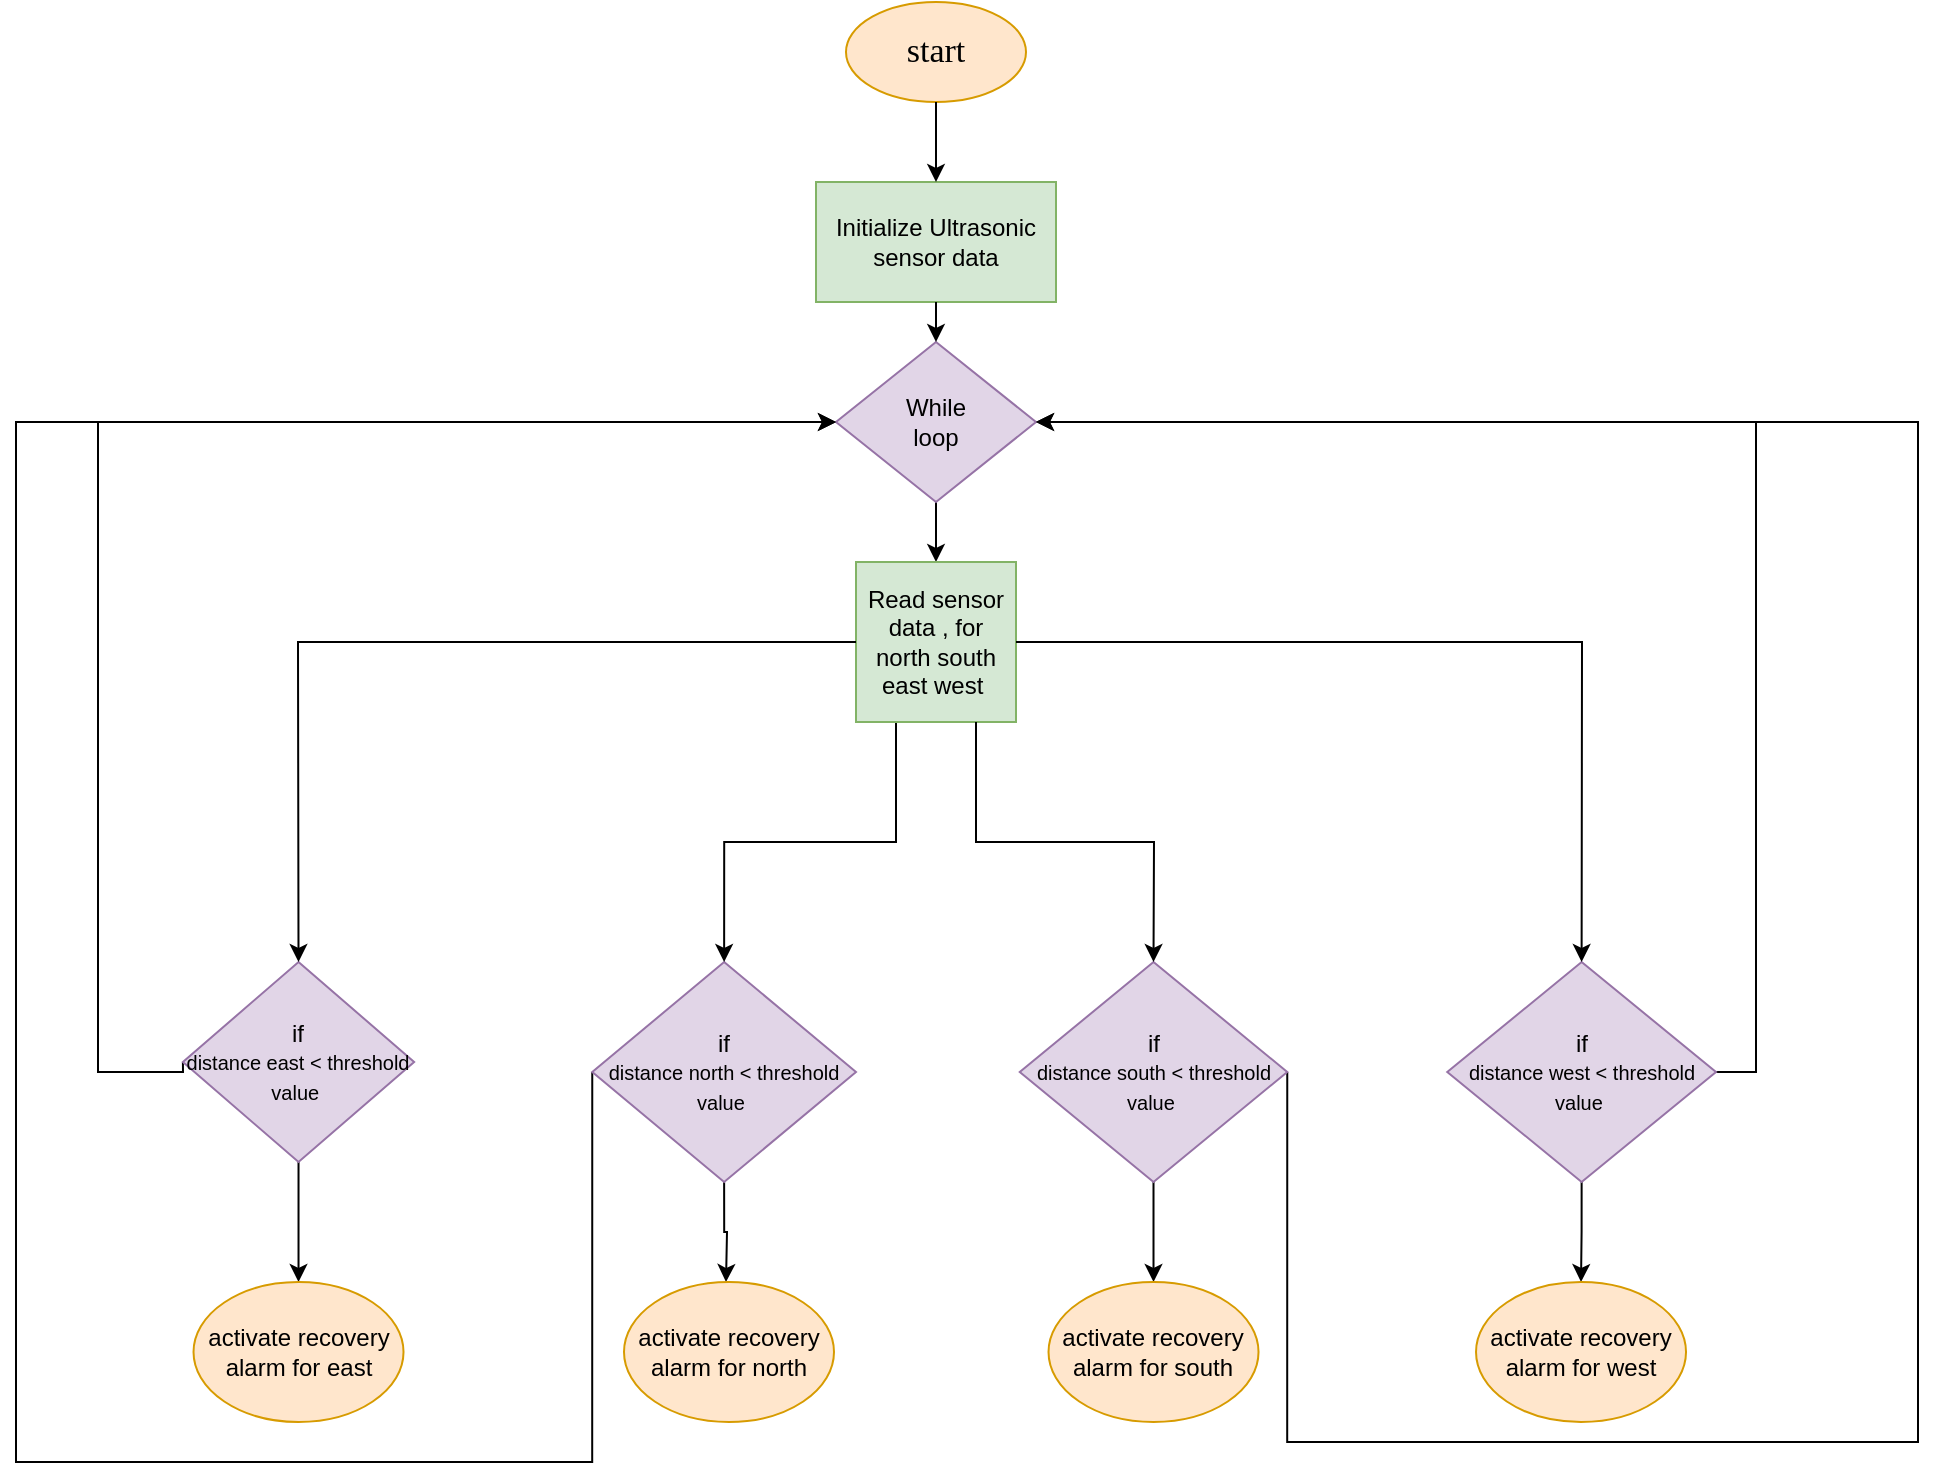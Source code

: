 <mxfile version="24.3.0" type="device">
  <diagram id="C5RBs43oDa-KdzZeNtuy" name="Page-1">
    <mxGraphModel dx="954" dy="600" grid="1" gridSize="10" guides="1" tooltips="1" connect="1" arrows="1" fold="1" page="1" pageScale="1" pageWidth="827" pageHeight="1169" background="#ffffff" math="0" shadow="0">
      <root>
        <mxCell id="WIyWlLk6GJQsqaUBKTNV-0" />
        <mxCell id="WIyWlLk6GJQsqaUBKTNV-1" parent="WIyWlLk6GJQsqaUBKTNV-0" />
        <mxCell id="7JMv_gYr1Y60frOLOlIB-0" value="&lt;font face=&quot;Times New Roman&quot; style=&quot;font-size: 17px;&quot;&gt;start&lt;/font&gt;" style="ellipse;whiteSpace=wrap;html=1;fillColor=#ffe6cc;strokeColor=#d79b00;" parent="WIyWlLk6GJQsqaUBKTNV-1" vertex="1">
          <mxGeometry x="455" y="40" width="90" height="50" as="geometry" />
        </mxCell>
        <mxCell id="7JMv_gYr1Y60frOLOlIB-1" value="Initialize Ultrasonic&lt;div&gt;sensor data&lt;/div&gt;" style="rounded=0;whiteSpace=wrap;html=1;fillColor=#d5e8d4;strokeColor=#82b366;" parent="WIyWlLk6GJQsqaUBKTNV-1" vertex="1">
          <mxGeometry x="440" y="130" width="120" height="60" as="geometry" />
        </mxCell>
        <mxCell id="7JMv_gYr1Y60frOLOlIB-2" value="" style="endArrow=classic;html=1;rounded=0;exitX=0.5;exitY=1;exitDx=0;exitDy=0;entryX=0.5;entryY=0;entryDx=0;entryDy=0;" parent="WIyWlLk6GJQsqaUBKTNV-1" source="7JMv_gYr1Y60frOLOlIB-0" target="7JMv_gYr1Y60frOLOlIB-1" edge="1">
          <mxGeometry width="50" height="50" relative="1" as="geometry">
            <mxPoint x="250" y="170" as="sourcePoint" />
            <mxPoint x="300" y="120" as="targetPoint" />
          </mxGeometry>
        </mxCell>
        <mxCell id="7JMv_gYr1Y60frOLOlIB-10" style="edgeStyle=orthogonalEdgeStyle;rounded=0;orthogonalLoop=1;jettySize=auto;html=1;exitX=0.5;exitY=1;exitDx=0;exitDy=0;entryX=0.5;entryY=0;entryDx=0;entryDy=0;" parent="WIyWlLk6GJQsqaUBKTNV-1" source="7JMv_gYr1Y60frOLOlIB-3" target="7JMv_gYr1Y60frOLOlIB-8" edge="1">
          <mxGeometry relative="1" as="geometry" />
        </mxCell>
        <mxCell id="7JMv_gYr1Y60frOLOlIB-3" value="While&lt;br&gt;loop" style="rhombus;whiteSpace=wrap;html=1;fillColor=#e1d5e7;strokeColor=#9673a6;" parent="WIyWlLk6GJQsqaUBKTNV-1" vertex="1">
          <mxGeometry x="450" y="210" width="100" height="80" as="geometry" />
        </mxCell>
        <mxCell id="7JMv_gYr1Y60frOLOlIB-4" value="" style="endArrow=classic;html=1;rounded=0;exitX=0.5;exitY=1;exitDx=0;exitDy=0;entryX=0.5;entryY=0;entryDx=0;entryDy=0;" parent="WIyWlLk6GJQsqaUBKTNV-1" source="7JMv_gYr1Y60frOLOlIB-1" target="7JMv_gYr1Y60frOLOlIB-3" edge="1">
          <mxGeometry width="50" height="50" relative="1" as="geometry">
            <mxPoint x="390" y="200" as="sourcePoint" />
            <mxPoint x="440" y="150" as="targetPoint" />
          </mxGeometry>
        </mxCell>
        <mxCell id="7JMv_gYr1Y60frOLOlIB-15" style="edgeStyle=orthogonalEdgeStyle;rounded=0;orthogonalLoop=1;jettySize=auto;html=1;exitX=0.5;exitY=1;exitDx=0;exitDy=0;" parent="WIyWlLk6GJQsqaUBKTNV-1" source="7JMv_gYr1Y60frOLOlIB-7" edge="1">
          <mxGeometry relative="1" as="geometry">
            <mxPoint x="395.005" y="680" as="targetPoint" />
          </mxGeometry>
        </mxCell>
        <mxCell id="7JMv_gYr1Y60frOLOlIB-42" style="edgeStyle=orthogonalEdgeStyle;rounded=0;orthogonalLoop=1;jettySize=auto;html=1;exitX=0;exitY=0.5;exitDx=0;exitDy=0;" parent="WIyWlLk6GJQsqaUBKTNV-1" source="7JMv_gYr1Y60frOLOlIB-7" target="7JMv_gYr1Y60frOLOlIB-3" edge="1">
          <mxGeometry relative="1" as="geometry">
            <mxPoint x="420" y="220" as="targetPoint" />
            <Array as="points">
              <mxPoint x="328" y="770" />
              <mxPoint x="40" y="770" />
              <mxPoint x="40" y="250" />
            </Array>
          </mxGeometry>
        </mxCell>
        <mxCell id="7JMv_gYr1Y60frOLOlIB-7" value="if&lt;div style=&quot;&quot;&gt;&lt;font style=&quot;font-size: 10px;&quot;&gt;distance north &amp;lt; threshold value&lt;/font&gt;&lt;span style=&quot;font-size: 11px;&quot;&gt;&amp;nbsp;&lt;/span&gt;&lt;/div&gt;" style="rhombus;whiteSpace=wrap;html=1;fillColor=#e1d5e7;strokeColor=#9673a6;" parent="WIyWlLk6GJQsqaUBKTNV-1" vertex="1">
          <mxGeometry x="328.13" y="520" width="131.87" height="110" as="geometry" />
        </mxCell>
        <mxCell id="7JMv_gYr1Y60frOLOlIB-11" style="edgeStyle=orthogonalEdgeStyle;rounded=0;orthogonalLoop=1;jettySize=auto;html=1;exitX=0.5;exitY=1;exitDx=0;exitDy=0;entryX=0.5;entryY=0;entryDx=0;entryDy=0;" parent="WIyWlLk6GJQsqaUBKTNV-1" source="7JMv_gYr1Y60frOLOlIB-8" target="7JMv_gYr1Y60frOLOlIB-7" edge="1">
          <mxGeometry relative="1" as="geometry">
            <Array as="points">
              <mxPoint x="480" y="400" />
              <mxPoint x="480" y="460" />
              <mxPoint x="395" y="460" />
            </Array>
          </mxGeometry>
        </mxCell>
        <mxCell id="7JMv_gYr1Y60frOLOlIB-8" value="Read sensor data , for north south east west&amp;nbsp;" style="whiteSpace=wrap;html=1;aspect=fixed;fillColor=#d5e8d4;strokeColor=#82b366;" parent="WIyWlLk6GJQsqaUBKTNV-1" vertex="1">
          <mxGeometry x="460" y="320" width="80" height="80" as="geometry" />
        </mxCell>
        <mxCell id="7JMv_gYr1Y60frOLOlIB-16" value="activate recovery alarm for north" style="ellipse;whiteSpace=wrap;html=1;fillColor=#ffe6cc;strokeColor=#d79b00;" parent="WIyWlLk6GJQsqaUBKTNV-1" vertex="1">
          <mxGeometry x="344" y="680" width="105" height="70" as="geometry" />
        </mxCell>
        <mxCell id="7JMv_gYr1Y60frOLOlIB-33" style="edgeStyle=orthogonalEdgeStyle;rounded=0;orthogonalLoop=1;jettySize=auto;html=1;exitX=0.5;exitY=1;exitDx=0;exitDy=0;" parent="WIyWlLk6GJQsqaUBKTNV-1" source="7JMv_gYr1Y60frOLOlIB-17" target="7JMv_gYr1Y60frOLOlIB-28" edge="1">
          <mxGeometry relative="1" as="geometry" />
        </mxCell>
        <mxCell id="7JMv_gYr1Y60frOLOlIB-44" style="edgeStyle=orthogonalEdgeStyle;rounded=0;orthogonalLoop=1;jettySize=auto;html=1;exitX=1;exitY=0.5;exitDx=0;exitDy=0;entryX=1;entryY=0.5;entryDx=0;entryDy=0;" parent="WIyWlLk6GJQsqaUBKTNV-1" source="7JMv_gYr1Y60frOLOlIB-17" target="7JMv_gYr1Y60frOLOlIB-3" edge="1">
          <mxGeometry relative="1" as="geometry">
            <mxPoint x="970" y="220" as="targetPoint" />
            <Array as="points">
              <mxPoint x="676" y="760" />
              <mxPoint x="991" y="760" />
              <mxPoint x="991" y="250" />
            </Array>
          </mxGeometry>
        </mxCell>
        <mxCell id="7JMv_gYr1Y60frOLOlIB-17" value="if&lt;div style=&quot;&quot;&gt;&lt;font style=&quot;font-size: 10px;&quot;&gt;distance south &amp;lt; threshold value&lt;/font&gt;&lt;span style=&quot;font-size: 11px;&quot;&gt;&amp;nbsp;&lt;/span&gt;&lt;/div&gt;" style="rhombus;whiteSpace=wrap;html=1;fillColor=#e1d5e7;strokeColor=#9673a6;" parent="WIyWlLk6GJQsqaUBKTNV-1" vertex="1">
          <mxGeometry x="541.88" y="520" width="133.75" height="110" as="geometry" />
        </mxCell>
        <mxCell id="7JMv_gYr1Y60frOLOlIB-34" style="edgeStyle=orthogonalEdgeStyle;rounded=0;orthogonalLoop=1;jettySize=auto;html=1;exitX=0.5;exitY=1;exitDx=0;exitDy=0;entryX=0.5;entryY=0;entryDx=0;entryDy=0;" parent="WIyWlLk6GJQsqaUBKTNV-1" source="7JMv_gYr1Y60frOLOlIB-19" target="7JMv_gYr1Y60frOLOlIB-30" edge="1">
          <mxGeometry relative="1" as="geometry" />
        </mxCell>
        <mxCell id="7JMv_gYr1Y60frOLOlIB-40" style="edgeStyle=orthogonalEdgeStyle;rounded=0;orthogonalLoop=1;jettySize=auto;html=1;exitX=1;exitY=0.5;exitDx=0;exitDy=0;entryX=1;entryY=0.5;entryDx=0;entryDy=0;" parent="WIyWlLk6GJQsqaUBKTNV-1" source="7JMv_gYr1Y60frOLOlIB-19" target="7JMv_gYr1Y60frOLOlIB-3" edge="1">
          <mxGeometry relative="1" as="geometry">
            <mxPoint x="980.2" y="294.988" as="targetPoint" />
          </mxGeometry>
        </mxCell>
        <mxCell id="7JMv_gYr1Y60frOLOlIB-19" value="if&lt;div style=&quot;&quot;&gt;&lt;font style=&quot;font-size: 10px;&quot;&gt;distance west &amp;lt; threshold value&lt;/font&gt;&lt;span style=&quot;font-size: 11px;&quot;&gt;&amp;nbsp;&lt;/span&gt;&lt;/div&gt;" style="rhombus;whiteSpace=wrap;html=1;fillColor=#e1d5e7;strokeColor=#9673a6;" parent="WIyWlLk6GJQsqaUBKTNV-1" vertex="1">
          <mxGeometry x="755.63" y="520" width="134.37" height="110" as="geometry" />
        </mxCell>
        <mxCell id="7JMv_gYr1Y60frOLOlIB-32" style="edgeStyle=orthogonalEdgeStyle;rounded=0;orthogonalLoop=1;jettySize=auto;html=1;exitX=0.5;exitY=1;exitDx=0;exitDy=0;entryX=0.5;entryY=0;entryDx=0;entryDy=0;" parent="WIyWlLk6GJQsqaUBKTNV-1" source="7JMv_gYr1Y60frOLOlIB-21" target="7JMv_gYr1Y60frOLOlIB-26" edge="1">
          <mxGeometry relative="1" as="geometry" />
        </mxCell>
        <mxCell id="7JMv_gYr1Y60frOLOlIB-38" style="edgeStyle=orthogonalEdgeStyle;rounded=0;orthogonalLoop=1;jettySize=auto;html=1;exitX=0;exitY=0.5;exitDx=0;exitDy=0;entryX=0;entryY=0.5;entryDx=0;entryDy=0;" parent="WIyWlLk6GJQsqaUBKTNV-1" source="7JMv_gYr1Y60frOLOlIB-21" target="7JMv_gYr1Y60frOLOlIB-3" edge="1">
          <mxGeometry relative="1" as="geometry">
            <mxPoint x="80" y="230" as="targetPoint" />
            <Array as="points">
              <mxPoint x="81" y="575" />
              <mxPoint x="81" y="250" />
            </Array>
          </mxGeometry>
        </mxCell>
        <mxCell id="7JMv_gYr1Y60frOLOlIB-21" value="if&lt;div&gt;&lt;font style=&quot;font-size: 10px;&quot;&gt;distance east &amp;lt; threshold value&amp;nbsp;&lt;/font&gt;&lt;/div&gt;" style="rhombus;whiteSpace=wrap;html=1;fillColor=#e1d5e7;strokeColor=#9673a6;" parent="WIyWlLk6GJQsqaUBKTNV-1" vertex="1">
          <mxGeometry x="123.45" y="520" width="115.62" height="100" as="geometry" />
        </mxCell>
        <mxCell id="7JMv_gYr1Y60frOLOlIB-23" value="" style="endArrow=classic;html=1;rounded=0;entryX=0.5;entryY=0;entryDx=0;entryDy=0;exitX=0.75;exitY=1;exitDx=0;exitDy=0;" parent="WIyWlLk6GJQsqaUBKTNV-1" source="7JMv_gYr1Y60frOLOlIB-8" target="7JMv_gYr1Y60frOLOlIB-17" edge="1">
          <mxGeometry width="50" height="50" relative="1" as="geometry">
            <mxPoint x="500" y="400" as="sourcePoint" />
            <mxPoint x="500" y="520" as="targetPoint" />
            <Array as="points">
              <mxPoint x="520" y="420" />
              <mxPoint x="520" y="460" />
              <mxPoint x="609" y="460" />
            </Array>
          </mxGeometry>
        </mxCell>
        <mxCell id="7JMv_gYr1Y60frOLOlIB-24" value="" style="endArrow=classic;html=1;rounded=0;exitX=0;exitY=0.5;exitDx=0;exitDy=0;entryX=0.5;entryY=0;entryDx=0;entryDy=0;" parent="WIyWlLk6GJQsqaUBKTNV-1" source="7JMv_gYr1Y60frOLOlIB-8" target="7JMv_gYr1Y60frOLOlIB-21" edge="1">
          <mxGeometry width="50" height="50" relative="1" as="geometry">
            <mxPoint x="390" y="470" as="sourcePoint" />
            <mxPoint x="110" y="360" as="targetPoint" />
            <Array as="points">
              <mxPoint x="181" y="360" />
            </Array>
          </mxGeometry>
        </mxCell>
        <mxCell id="7JMv_gYr1Y60frOLOlIB-25" value="" style="endArrow=classic;html=1;rounded=0;exitX=1;exitY=0.5;exitDx=0;exitDy=0;entryX=0.5;entryY=0;entryDx=0;entryDy=0;" parent="WIyWlLk6GJQsqaUBKTNV-1" source="7JMv_gYr1Y60frOLOlIB-8" target="7JMv_gYr1Y60frOLOlIB-19" edge="1">
          <mxGeometry width="50" height="50" relative="1" as="geometry">
            <mxPoint x="420" y="470" as="sourcePoint" />
            <mxPoint x="890" y="360" as="targetPoint" />
            <Array as="points">
              <mxPoint x="823" y="360" />
            </Array>
          </mxGeometry>
        </mxCell>
        <mxCell id="7JMv_gYr1Y60frOLOlIB-26" value="activate recovery alarm for east" style="ellipse;whiteSpace=wrap;html=1;fillColor=#ffe6cc;strokeColor=#d79b00;" parent="WIyWlLk6GJQsqaUBKTNV-1" vertex="1">
          <mxGeometry x="128.76" y="680" width="105" height="70" as="geometry" />
        </mxCell>
        <mxCell id="7JMv_gYr1Y60frOLOlIB-28" value="activate recovery alarm for south" style="ellipse;whiteSpace=wrap;html=1;fillColor=#ffe6cc;strokeColor=#d79b00;" parent="WIyWlLk6GJQsqaUBKTNV-1" vertex="1">
          <mxGeometry x="556.26" y="680" width="105" height="70" as="geometry" />
        </mxCell>
        <mxCell id="7JMv_gYr1Y60frOLOlIB-30" value="activate recovery alarm for west" style="ellipse;whiteSpace=wrap;html=1;fillColor=#ffe6cc;strokeColor=#d79b00;" parent="WIyWlLk6GJQsqaUBKTNV-1" vertex="1">
          <mxGeometry x="770.01" y="680" width="105" height="70" as="geometry" />
        </mxCell>
      </root>
    </mxGraphModel>
  </diagram>
</mxfile>
